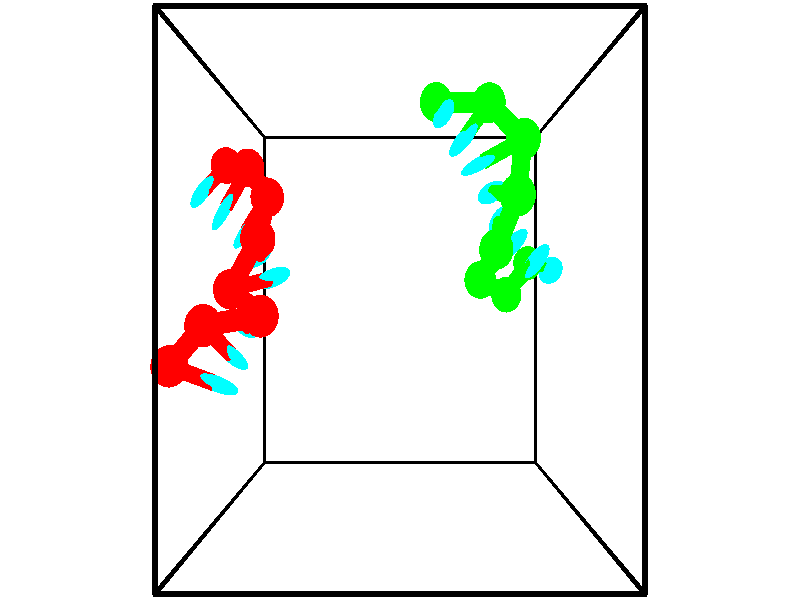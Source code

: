 // switches for output
#declare DRAW_BASES = 1; // possible values are 0, 1; only relevant for DNA ribbons
#declare DRAW_BASES_TYPE = 3; // possible values are 1, 2, 3; only relevant for DNA ribbons
#declare DRAW_FOG = 0; // set to 1 to enable fog

#include "colors.inc"

#include "transforms.inc"
background { rgb <1, 1, 1>}

#default {
   normal{
       ripples 0.25
       frequency 0.20
       turbulence 0.2
       lambda 5
   }
	finish {
		phong 0.1
		phong_size 40.
	}
}

// original window dimensions: 1024x640


// camera settings

camera {
	sky <-0, 1, 0>
	up <-0, 1, 0>
	right 1.6 * <1, 0, 0>
	location <2.5, 2.5, 11.1562>
	look_at <2.5, 2.5, 2.5>
	direction <0, 0, -8.6562>
	angle 67.0682
}


# declare cpy_camera_pos = <2.5, 2.5, 11.1562>;
# if (DRAW_FOG = 1)
fog {
	fog_type 2
	up vnormalize(cpy_camera_pos)
	color rgbt<1,1,1,0.3>
	distance 1e-5
	fog_alt 3e-3
	fog_offset 4
}
# end


// LIGHTS

# declare lum = 6;
global_settings {
	ambient_light rgb lum * <0.05, 0.05, 0.05>
	max_trace_level 15
}# declare cpy_direct_light_amount = 0.25;
light_source
{	1000 * <-1, -1, 1>,
	rgb lum * cpy_direct_light_amount
	parallel
}

light_source
{	1000 * <1, 1, -1>,
	rgb lum * cpy_direct_light_amount
	parallel
}

// strand 0

// nucleotide -1

// particle -1
sphere {
	<-0.765555, 1.718833, 2.609050> 0.250000
	pigment { color rgbt <1,0,0,0> }
	no_shadow
}
cylinder {
	<-0.395416, 1.587029, 2.534050>,  <-0.173333, 1.507946, 2.489050>, 0.100000
	pigment { color rgbt <1,0,0,0> }
	no_shadow
}
cylinder {
	<-0.395416, 1.587029, 2.534050>,  <-0.765555, 1.718833, 2.609050>, 0.100000
	pigment { color rgbt <1,0,0,0> }
	no_shadow
}

// particle -1
sphere {
	<-0.395416, 1.587029, 2.534050> 0.100000
	pigment { color rgbt <1,0,0,0> }
	no_shadow
}
sphere {
	0, 1
	scale<0.080000,0.200000,0.300000>
	matrix <0.213836, 0.862012, -0.459576,
		0.313062, 0.385173, 0.868121,
		0.925346, -0.329512, -0.187500,
		-0.117812, 1.488175, 2.477800>
	pigment { color rgbt <0,1,1,0> }
	no_shadow
}
cylinder {
	<-0.235643, 2.202993, 2.765841>,  <-0.765555, 1.718833, 2.609050>, 0.130000
	pigment { color rgbt <1,0,0,0> }
	no_shadow
}

// nucleotide -1

// particle -1
sphere {
	<-0.235643, 2.202993, 2.765841> 0.250000
	pigment { color rgbt <1,0,0,0> }
	no_shadow
}
cylinder {
	<-0.080872, 1.976280, 2.474899>,  <0.011991, 1.840253, 2.300334>, 0.100000
	pigment { color rgbt <1,0,0,0> }
	no_shadow
}
cylinder {
	<-0.080872, 1.976280, 2.474899>,  <-0.235643, 2.202993, 2.765841>, 0.100000
	pigment { color rgbt <1,0,0,0> }
	no_shadow
}

// particle -1
sphere {
	<-0.080872, 1.976280, 2.474899> 0.100000
	pigment { color rgbt <1,0,0,0> }
	no_shadow
}
sphere {
	0, 1
	scale<0.080000,0.200000,0.300000>
	matrix <0.381427, 0.816525, -0.433360,
		0.839524, -0.109754, 0.532122,
		0.386928, -0.566782, -0.727355,
		0.035207, 1.806246, 2.256693>
	pigment { color rgbt <0,1,1,0> }
	no_shadow
}
cylinder {
	<0.545525, 2.311729, 2.701940>,  <-0.235643, 2.202993, 2.765841>, 0.130000
	pigment { color rgbt <1,0,0,0> }
	no_shadow
}

// nucleotide -1

// particle -1
sphere {
	<0.545525, 2.311729, 2.701940> 0.250000
	pigment { color rgbt <1,0,0,0> }
	no_shadow
}
cylinder {
	<0.346466, 2.226967, 2.365501>,  <0.227031, 2.176109, 2.163638>, 0.100000
	pigment { color rgbt <1,0,0,0> }
	no_shadow
}
cylinder {
	<0.346466, 2.226967, 2.365501>,  <0.545525, 2.311729, 2.701940>, 0.100000
	pigment { color rgbt <1,0,0,0> }
	no_shadow
}

// particle -1
sphere {
	<0.346466, 2.226967, 2.365501> 0.100000
	pigment { color rgbt <1,0,0,0> }
	no_shadow
}
sphere {
	0, 1
	scale<0.080000,0.200000,0.300000>
	matrix <0.407175, 0.799141, -0.442247,
		0.765869, -0.562557, -0.311408,
		-0.497648, -0.211906, -0.841096,
		0.197172, 2.163395, 2.113173>
	pigment { color rgbt <0,1,1,0> }
	no_shadow
}
cylinder {
	<-0.009490, 2.632225, 2.216883>,  <0.545525, 2.311729, 2.701940>, 0.130000
	pigment { color rgbt <1,0,0,0> }
	no_shadow
}

// nucleotide -1

// particle -1
sphere {
	<-0.009490, 2.632225, 2.216883> 0.250000
	pigment { color rgbt <1,0,0,0> }
	no_shadow
}
cylinder {
	<0.298119, 2.718605, 1.976227>,  <0.482684, 2.770433, 1.831833>, 0.100000
	pigment { color rgbt <1,0,0,0> }
	no_shadow
}
cylinder {
	<0.298119, 2.718605, 1.976227>,  <-0.009490, 2.632225, 2.216883>, 0.100000
	pigment { color rgbt <1,0,0,0> }
	no_shadow
}

// particle -1
sphere {
	<0.298119, 2.718605, 1.976227> 0.100000
	pigment { color rgbt <1,0,0,0> }
	no_shadow
}
sphere {
	0, 1
	scale<0.080000,0.200000,0.300000>
	matrix <-0.488160, 0.806045, -0.334649,
		0.412682, 0.551050, 0.725285,
		0.769021, 0.215951, -0.601641,
		0.528825, 2.783390, 1.795734>
	pigment { color rgbt <0,1,1,0> }
	no_shadow
}
cylinder {
	<0.436460, 3.241277, 2.392790>,  <-0.009490, 2.632225, 2.216883>, 0.130000
	pigment { color rgbt <1,0,0,0> }
	no_shadow
}

// nucleotide -1

// particle -1
sphere {
	<0.436460, 3.241277, 2.392790> 0.250000
	pigment { color rgbt <1,0,0,0> }
	no_shadow
}
cylinder {
	<0.361862, 3.143250, 2.012230>,  <0.317103, 3.084433, 1.783894>, 0.100000
	pigment { color rgbt <1,0,0,0> }
	no_shadow
}
cylinder {
	<0.361862, 3.143250, 2.012230>,  <0.436460, 3.241277, 2.392790>, 0.100000
	pigment { color rgbt <1,0,0,0> }
	no_shadow
}

// particle -1
sphere {
	<0.361862, 3.143250, 2.012230> 0.100000
	pigment { color rgbt <1,0,0,0> }
	no_shadow
}
sphere {
	0, 1
	scale<0.080000,0.200000,0.300000>
	matrix <-0.557616, 0.823700, -0.102871,
		0.808878, 0.511331, -0.290270,
		-0.186494, -0.245069, -0.951399,
		0.305914, 3.069729, 1.726810>
	pigment { color rgbt <0,1,1,0> }
	no_shadow
}
cylinder {
	<0.478857, 3.802850, 1.959103>,  <0.436460, 3.241277, 2.392790>, 0.130000
	pigment { color rgbt <1,0,0,0> }
	no_shadow
}

// nucleotide -1

// particle -1
sphere {
	<0.478857, 3.802850, 1.959103> 0.250000
	pigment { color rgbt <1,0,0,0> }
	no_shadow
}
cylinder {
	<0.233925, 3.565125, 1.750549>,  <0.086966, 3.422489, 1.625417>, 0.100000
	pigment { color rgbt <1,0,0,0> }
	no_shadow
}
cylinder {
	<0.233925, 3.565125, 1.750549>,  <0.478857, 3.802850, 1.959103>, 0.100000
	pigment { color rgbt <1,0,0,0> }
	no_shadow
}

// particle -1
sphere {
	<0.233925, 3.565125, 1.750549> 0.100000
	pigment { color rgbt <1,0,0,0> }
	no_shadow
}
sphere {
	0, 1
	scale<0.080000,0.200000,0.300000>
	matrix <-0.721776, 0.689354, 0.061895,
		0.322634, 0.414224, -0.851074,
		-0.612329, -0.594315, -0.521385,
		0.050226, 3.386830, 1.594134>
	pigment { color rgbt <0,1,1,0> }
	no_shadow
}
cylinder {
	<0.080389, 4.258698, 1.527217>,  <0.478857, 3.802850, 1.959103>, 0.130000
	pigment { color rgbt <1,0,0,0> }
	no_shadow
}

// nucleotide -1

// particle -1
sphere {
	<0.080389, 4.258698, 1.527217> 0.250000
	pigment { color rgbt <1,0,0,0> }
	no_shadow
}
cylinder {
	<-0.133362, 3.922958, 1.567093>,  <-0.261612, 3.721515, 1.591019>, 0.100000
	pigment { color rgbt <1,0,0,0> }
	no_shadow
}
cylinder {
	<-0.133362, 3.922958, 1.567093>,  <0.080389, 4.258698, 1.527217>, 0.100000
	pigment { color rgbt <1,0,0,0> }
	no_shadow
}

// particle -1
sphere {
	<-0.133362, 3.922958, 1.567093> 0.100000
	pigment { color rgbt <1,0,0,0> }
	no_shadow
}
sphere {
	0, 1
	scale<0.080000,0.200000,0.300000>
	matrix <-0.828643, 0.543485, 0.134072,
		-0.166713, -0.010963, -0.985945,
		-0.534376, -0.839347, 0.099690,
		-0.293675, 3.671154, 1.597000>
	pigment { color rgbt <0,1,1,0> }
	no_shadow
}
cylinder {
	<-0.388911, 4.364391, 1.111216>,  <0.080389, 4.258698, 1.527217>, 0.130000
	pigment { color rgbt <1,0,0,0> }
	no_shadow
}

// nucleotide -1

// particle -1
sphere {
	<-0.388911, 4.364391, 1.111216> 0.250000
	pigment { color rgbt <1,0,0,0> }
	no_shadow
}
cylinder {
	<-0.525375, 4.113426, 1.391205>,  <-0.607254, 3.962847, 1.559198>, 0.100000
	pigment { color rgbt <1,0,0,0> }
	no_shadow
}
cylinder {
	<-0.525375, 4.113426, 1.391205>,  <-0.388911, 4.364391, 1.111216>, 0.100000
	pigment { color rgbt <1,0,0,0> }
	no_shadow
}

// particle -1
sphere {
	<-0.525375, 4.113426, 1.391205> 0.100000
	pigment { color rgbt <1,0,0,0> }
	no_shadow
}
sphere {
	0, 1
	scale<0.080000,0.200000,0.300000>
	matrix <-0.840429, 0.537138, 0.071840,
		-0.421055, -0.563769, -0.710547,
		-0.341161, -0.627413, 0.699973,
		-0.627724, 3.925202, 1.601197>
	pigment { color rgbt <0,1,1,0> }
	no_shadow
}
// strand 1

// nucleotide -1

// particle -1
sphere {
	<3.060609, 5.070199, 1.748955> 0.250000
	pigment { color rgbt <0,1,0,0> }
	no_shadow
}
cylinder {
	<3.102776, 4.892929, 2.105042>,  <3.128075, 4.786567, 2.318693>, 0.100000
	pigment { color rgbt <0,1,0,0> }
	no_shadow
}
cylinder {
	<3.102776, 4.892929, 2.105042>,  <3.060609, 5.070199, 1.748955>, 0.100000
	pigment { color rgbt <0,1,0,0> }
	no_shadow
}

// particle -1
sphere {
	<3.102776, 4.892929, 2.105042> 0.100000
	pigment { color rgbt <0,1,0,0> }
	no_shadow
}
sphere {
	0, 1
	scale<0.080000,0.200000,0.300000>
	matrix <0.749160, -0.553303, -0.364164,
		0.653947, 0.705302, 0.273682,
		0.105416, -0.443176, 0.890215,
		3.134400, 4.759976, 2.372106>
	pigment { color rgbt <0,1,1,0> }
	no_shadow
}
cylinder {
	<3.850416, 4.994138, 1.991971>,  <3.060609, 5.070199, 1.748955>, 0.130000
	pigment { color rgbt <0,1,0,0> }
	no_shadow
}

// nucleotide -1

// particle -1
sphere {
	<3.850416, 4.994138, 1.991971> 0.250000
	pigment { color rgbt <0,1,0,0> }
	no_shadow
}
cylinder {
	<3.614708, 4.699738, 2.125275>,  <3.473283, 4.523097, 2.205257>, 0.100000
	pigment { color rgbt <0,1,0,0> }
	no_shadow
}
cylinder {
	<3.614708, 4.699738, 2.125275>,  <3.850416, 4.994138, 1.991971>, 0.100000
	pigment { color rgbt <0,1,0,0> }
	no_shadow
}

// particle -1
sphere {
	<3.614708, 4.699738, 2.125275> 0.100000
	pigment { color rgbt <0,1,0,0> }
	no_shadow
}
sphere {
	0, 1
	scale<0.080000,0.200000,0.300000>
	matrix <0.621793, -0.676506, -0.394604,
		0.515882, -0.025309, 0.856285,
		-0.589270, -0.736002, 0.333260,
		3.437927, 4.478937, 2.225253>
	pigment { color rgbt <0,1,1,0> }
	no_shadow
}
cylinder {
	<4.289893, 4.445547, 2.396939>,  <3.850416, 4.994138, 1.991971>, 0.130000
	pigment { color rgbt <0,1,0,0> }
	no_shadow
}

// nucleotide -1

// particle -1
sphere {
	<4.289893, 4.445547, 2.396939> 0.250000
	pigment { color rgbt <0,1,0,0> }
	no_shadow
}
cylinder {
	<3.943626, 4.302017, 2.257301>,  <3.735867, 4.215899, 2.173519>, 0.100000
	pigment { color rgbt <0,1,0,0> }
	no_shadow
}
cylinder {
	<3.943626, 4.302017, 2.257301>,  <4.289893, 4.445547, 2.396939>, 0.100000
	pigment { color rgbt <0,1,0,0> }
	no_shadow
}

// particle -1
sphere {
	<3.943626, 4.302017, 2.257301> 0.100000
	pigment { color rgbt <0,1,0,0> }
	no_shadow
}
sphere {
	0, 1
	scale<0.080000,0.200000,0.300000>
	matrix <0.454683, -0.855337, -0.248320,
		-0.209490, -0.373689, 0.903588,
		-0.865666, -0.358825, -0.349095,
		3.683927, 4.194370, 2.152573>
	pigment { color rgbt <0,1,1,0> }
	no_shadow
}
cylinder {
	<4.157387, 3.731949, 2.660499>,  <4.289893, 4.445547, 2.396939>, 0.130000
	pigment { color rgbt <0,1,0,0> }
	no_shadow
}

// nucleotide -1

// particle -1
sphere {
	<4.157387, 3.731949, 2.660499> 0.250000
	pigment { color rgbt <0,1,0,0> }
	no_shadow
}
cylinder {
	<4.000275, 3.802155, 2.299408>,  <3.906007, 3.844278, 2.082753>, 0.100000
	pigment { color rgbt <0,1,0,0> }
	no_shadow
}
cylinder {
	<4.000275, 3.802155, 2.299408>,  <4.157387, 3.731949, 2.660499>, 0.100000
	pigment { color rgbt <0,1,0,0> }
	no_shadow
}

// particle -1
sphere {
	<4.000275, 3.802155, 2.299408> 0.100000
	pigment { color rgbt <0,1,0,0> }
	no_shadow
}
sphere {
	0, 1
	scale<0.080000,0.200000,0.300000>
	matrix <0.609101, -0.685788, -0.398360,
		-0.689002, -0.706318, 0.162449,
		-0.392775, 0.175523, -0.902729,
		3.882440, 3.854809, 2.028590>
	pigment { color rgbt <0,1,1,0> }
	no_shadow
}
cylinder {
	<3.921183, 3.122416, 2.244493>,  <4.157387, 3.731949, 2.660499>, 0.130000
	pigment { color rgbt <0,1,0,0> }
	no_shadow
}

// nucleotide -1

// particle -1
sphere {
	<3.921183, 3.122416, 2.244493> 0.250000
	pigment { color rgbt <0,1,0,0> }
	no_shadow
}
cylinder {
	<3.999222, 3.361511, 1.933456>,  <4.046045, 3.504968, 1.746835>, 0.100000
	pigment { color rgbt <0,1,0,0> }
	no_shadow
}
cylinder {
	<3.999222, 3.361511, 1.933456>,  <3.921183, 3.122416, 2.244493>, 0.100000
	pigment { color rgbt <0,1,0,0> }
	no_shadow
}

// particle -1
sphere {
	<3.999222, 3.361511, 1.933456> 0.100000
	pigment { color rgbt <0,1,0,0> }
	no_shadow
}
sphere {
	0, 1
	scale<0.080000,0.200000,0.300000>
	matrix <0.674306, -0.657471, -0.336219,
		-0.712214, -0.458739, -0.531329,
		0.195097, 0.597738, -0.777590,
		4.057751, 3.540833, 1.700179>
	pigment { color rgbt <0,1,1,0> }
	no_shadow
}
cylinder {
	<3.777923, 2.766874, 1.537242>,  <3.921183, 3.122416, 2.244493>, 0.130000
	pigment { color rgbt <0,1,0,0> }
	no_shadow
}

// nucleotide -1

// particle -1
sphere {
	<3.777923, 2.766874, 1.537242> 0.250000
	pigment { color rgbt <0,1,0,0> }
	no_shadow
}
cylinder {
	<4.073963, 3.035400, 1.521309>,  <4.251587, 3.196516, 1.511749>, 0.100000
	pigment { color rgbt <0,1,0,0> }
	no_shadow
}
cylinder {
	<4.073963, 3.035400, 1.521309>,  <3.777923, 2.766874, 1.537242>, 0.100000
	pigment { color rgbt <0,1,0,0> }
	no_shadow
}

// particle -1
sphere {
	<4.073963, 3.035400, 1.521309> 0.100000
	pigment { color rgbt <0,1,0,0> }
	no_shadow
}
sphere {
	0, 1
	scale<0.080000,0.200000,0.300000>
	matrix <0.604279, -0.689850, -0.398691,
		-0.295126, 0.271001, -0.916220,
		0.740100, 0.671316, -0.039832,
		4.295993, 3.236795, 1.509359>
	pigment { color rgbt <0,1,1,0> }
	no_shadow
}
cylinder {
	<4.289229, 2.574514, 0.991292>,  <3.777923, 2.766874, 1.537242>, 0.130000
	pigment { color rgbt <0,1,0,0> }
	no_shadow
}

// nucleotide -1

// particle -1
sphere {
	<4.289229, 2.574514, 0.991292> 0.250000
	pigment { color rgbt <0,1,0,0> }
	no_shadow
}
cylinder {
	<4.529976, 2.832733, 1.179344>,  <4.674424, 2.987665, 1.292175>, 0.100000
	pigment { color rgbt <0,1,0,0> }
	no_shadow
}
cylinder {
	<4.529976, 2.832733, 1.179344>,  <4.289229, 2.574514, 0.991292>, 0.100000
	pigment { color rgbt <0,1,0,0> }
	no_shadow
}

// particle -1
sphere {
	<4.529976, 2.832733, 1.179344> 0.100000
	pigment { color rgbt <0,1,0,0> }
	no_shadow
}
sphere {
	0, 1
	scale<0.080000,0.200000,0.300000>
	matrix <0.798568, -0.481627, -0.361004,
		-0.006618, 0.592708, -0.805390,
		0.601868, 0.645548, 0.470130,
		4.710536, 3.026398, 1.320383>
	pigment { color rgbt <0,1,1,0> }
	no_shadow
}
cylinder {
	<4.760427, 3.043301, 0.466198>,  <4.289229, 2.574514, 0.991292>, 0.130000
	pigment { color rgbt <0,1,0,0> }
	no_shadow
}

// nucleotide -1

// particle -1
sphere {
	<4.760427, 3.043301, 0.466198> 0.250000
	pigment { color rgbt <0,1,0,0> }
	no_shadow
}
cylinder {
	<4.897892, 2.968842, 0.834381>,  <4.980371, 2.924166, 1.055291>, 0.100000
	pigment { color rgbt <0,1,0,0> }
	no_shadow
}
cylinder {
	<4.897892, 2.968842, 0.834381>,  <4.760427, 3.043301, 0.466198>, 0.100000
	pigment { color rgbt <0,1,0,0> }
	no_shadow
}

// particle -1
sphere {
	<4.897892, 2.968842, 0.834381> 0.100000
	pigment { color rgbt <0,1,0,0> }
	no_shadow
}
sphere {
	0, 1
	scale<0.080000,0.200000,0.300000>
	matrix <0.829809, -0.398704, -0.390451,
		0.439672, 0.897989, 0.017447,
		0.343664, -0.186148, 0.920458,
		5.000991, 2.912997, 1.110519>
	pigment { color rgbt <0,1,1,0> }
	no_shadow
}
// box output
cylinder {
	<0.000000, 0.000000, 0.000000>,  <5.000000, 0.000000, 0.000000>, 0.025000
	pigment { color rgbt <0,0,0,0> }
	no_shadow
}
cylinder {
	<0.000000, 0.000000, 0.000000>,  <0.000000, 5.000000, 0.000000>, 0.025000
	pigment { color rgbt <0,0,0,0> }
	no_shadow
}
cylinder {
	<0.000000, 0.000000, 0.000000>,  <0.000000, 0.000000, 5.000000>, 0.025000
	pigment { color rgbt <0,0,0,0> }
	no_shadow
}
cylinder {
	<5.000000, 5.000000, 5.000000>,  <0.000000, 5.000000, 5.000000>, 0.025000
	pigment { color rgbt <0,0,0,0> }
	no_shadow
}
cylinder {
	<5.000000, 5.000000, 5.000000>,  <5.000000, 0.000000, 5.000000>, 0.025000
	pigment { color rgbt <0,0,0,0> }
	no_shadow
}
cylinder {
	<5.000000, 5.000000, 5.000000>,  <5.000000, 5.000000, 0.000000>, 0.025000
	pigment { color rgbt <0,0,0,0> }
	no_shadow
}
cylinder {
	<0.000000, 0.000000, 5.000000>,  <0.000000, 5.000000, 5.000000>, 0.025000
	pigment { color rgbt <0,0,0,0> }
	no_shadow
}
cylinder {
	<0.000000, 0.000000, 5.000000>,  <5.000000, 0.000000, 5.000000>, 0.025000
	pigment { color rgbt <0,0,0,0> }
	no_shadow
}
cylinder {
	<5.000000, 5.000000, 0.000000>,  <0.000000, 5.000000, 0.000000>, 0.025000
	pigment { color rgbt <0,0,0,0> }
	no_shadow
}
cylinder {
	<5.000000, 5.000000, 0.000000>,  <5.000000, 0.000000, 0.000000>, 0.025000
	pigment { color rgbt <0,0,0,0> }
	no_shadow
}
cylinder {
	<5.000000, 0.000000, 5.000000>,  <5.000000, 0.000000, 0.000000>, 0.025000
	pigment { color rgbt <0,0,0,0> }
	no_shadow
}
cylinder {
	<0.000000, 5.000000, 0.000000>,  <0.000000, 5.000000, 5.000000>, 0.025000
	pigment { color rgbt <0,0,0,0> }
	no_shadow
}
// end of box output
